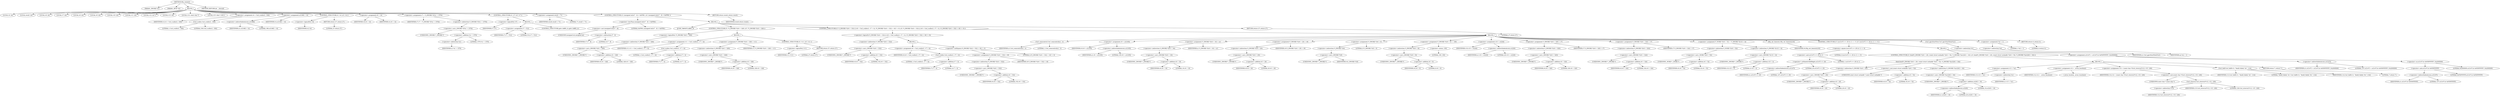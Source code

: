 digraph tftp_connect {  
"1000113" [label = "(METHOD,tftp_connect)" ]
"1000114" [label = "(PARAM,_DWORD *a1)" ]
"1000115" [label = "(PARAM,_BYTE *a2)" ]
"1000116" [label = "(BLOCK,,)" ]
"1000117" [label = "(LOCAL,v4: int)" ]
"1000118" [label = "(LOCAL,result: int)" ]
"1000119" [label = "(LOCAL,v6: int)" ]
"1000120" [label = "(LOCAL,v7: int)" ]
"1000121" [label = "(LOCAL,v8: int)" ]
"1000122" [label = "(LOCAL,v9: int)" ]
"1000123" [label = "(LOCAL,v10: int)" ]
"1000124" [label = "(LOCAL,v11: int)" ]
"1000125" [label = "(LOCAL,v12: int *)" ]
"1000126" [label = "(LOCAL,v13: int)" ]
"1000127" [label = "(LOCAL,v14: const char *)" ]
"1000128" [label = "(LOCAL,v15: char [ 128 ])" ]
"1000129" [label = "(<operator>.assignment,v4 = Curl_ccalloc(1, 336))" ]
"1000130" [label = "(IDENTIFIER,v4,v4 = Curl_ccalloc(1, 336))" ]
"1000131" [label = "(Curl_ccalloc,Curl_ccalloc(1, 336))" ]
"1000132" [label = "(LITERAL,1,Curl_ccalloc(1, 336))" ]
"1000133" [label = "(LITERAL,336,Curl_ccalloc(1, 336))" ]
"1000134" [label = "(<operator>.assignment,a1[188] = v4)" ]
"1000135" [label = "(<operator>.indirectIndexAccess,a1[188])" ]
"1000136" [label = "(IDENTIFIER,a1,a1[188] = v4)" ]
"1000137" [label = "(LITERAL,188,a1[188] = v4)" ]
"1000138" [label = "(IDENTIFIER,v4,a1[188] = v4)" ]
"1000139" [label = "(CONTROL_STRUCTURE,if ( !v4 ),if ( !v4 ))" ]
"1000140" [label = "(<operator>.logicalNot,!v4)" ]
"1000141" [label = "(IDENTIFIER,v4,!v4)" ]
"1000142" [label = "(RETURN,return 27;,return 27;)" ]
"1000143" [label = "(LITERAL,27,return 27;)" ]
"1000144" [label = "(<operator>.assignment,v6 = v4)" ]
"1000145" [label = "(IDENTIFIER,v6,v6 = v4)" ]
"1000146" [label = "(IDENTIFIER,v4,v6 = v4)" ]
"1000147" [label = "(<operator>.assignment,v7 = *(_DWORD *)(*a1 + 1576))" ]
"1000148" [label = "(IDENTIFIER,v7,v7 = *(_DWORD *)(*a1 + 1576))" ]
"1000149" [label = "(<operator>.indirection,*(_DWORD *)(*a1 + 1576))" ]
"1000150" [label = "(<operator>.cast,(_DWORD *)(*a1 + 1576))" ]
"1000151" [label = "(UNKNOWN,_DWORD *,_DWORD *)" ]
"1000152" [label = "(<operator>.addition,*a1 + 1576)" ]
"1000153" [label = "(<operator>.indirection,*a1)" ]
"1000154" [label = "(IDENTIFIER,a1,*a1 + 1576)" ]
"1000155" [label = "(LITERAL,1576,*a1 + 1576)" ]
"1000156" [label = "(CONTROL_STRUCTURE,if ( !v7 ),if ( !v7 ))" ]
"1000157" [label = "(<operator>.logicalNot,!v7)" ]
"1000158" [label = "(IDENTIFIER,v7,!v7)" ]
"1000159" [label = "(BLOCK,,)" ]
"1000160" [label = "(<operator>.assignment,v7 = 512)" ]
"1000161" [label = "(IDENTIFIER,v7,v7 = 512)" ]
"1000162" [label = "(LITERAL,512,v7 = 512)" ]
"1000163" [label = "(CONTROL_STRUCTURE,goto LABEL_6;,goto LABEL_6;)" ]
"1000164" [label = "(<operator>.assignment,result = 71)" ]
"1000165" [label = "(IDENTIFIER,result,result = 71)" ]
"1000166" [label = "(LITERAL,71,result = 71)" ]
"1000167" [label = "(CONTROL_STRUCTURE,if ( (unsigned int)(v7 - 8) < 0xFFB1 ),if ( (unsigned int)(v7 - 8) < 0xFFB1 ))" ]
"1000168" [label = "(<operator>.lessThan,(unsigned int)(v7 - 8) < 0xFFB1)" ]
"1000169" [label = "(<operator>.cast,(unsigned int)(v7 - 8))" ]
"1000170" [label = "(UNKNOWN,unsigned int,unsigned int)" ]
"1000171" [label = "(<operator>.subtraction,v7 - 8)" ]
"1000172" [label = "(IDENTIFIER,v7,v7 - 8)" ]
"1000173" [label = "(LITERAL,8,v7 - 8)" ]
"1000174" [label = "(LITERAL,0xFFB1,(unsigned int)(v7 - 8) < 0xFFB1)" ]
"1000175" [label = "(BLOCK,,)" ]
"1000176" [label = "(JUMP_TARGET,LABEL_6)" ]
"1000177" [label = "(CONTROL_STRUCTURE,if ( !*(_DWORD *)(v6 + 328) ),if ( !*(_DWORD *)(v6 + 328) ))" ]
"1000178" [label = "(<operator>.logicalNot,!*(_DWORD *)(v6 + 328))" ]
"1000179" [label = "(<operator>.indirection,*(_DWORD *)(v6 + 328))" ]
"1000180" [label = "(<operator>.cast,(_DWORD *)(v6 + 328))" ]
"1000181" [label = "(UNKNOWN,_DWORD *,_DWORD *)" ]
"1000182" [label = "(<operator>.addition,v6 + 328)" ]
"1000183" [label = "(IDENTIFIER,v6,v6 + 328)" ]
"1000184" [label = "(LITERAL,328,v6 + 328)" ]
"1000185" [label = "(BLOCK,,)" ]
"1000186" [label = "(<operator>.assignment,v11 = Curl_ccalloc(1, v7 + 4))" ]
"1000187" [label = "(IDENTIFIER,v11,v11 = Curl_ccalloc(1, v7 + 4))" ]
"1000188" [label = "(Curl_ccalloc,Curl_ccalloc(1, v7 + 4))" ]
"1000189" [label = "(LITERAL,1,Curl_ccalloc(1, v7 + 4))" ]
"1000190" [label = "(<operator>.addition,v7 + 4)" ]
"1000191" [label = "(IDENTIFIER,v7,v7 + 4)" ]
"1000192" [label = "(LITERAL,4,v7 + 4)" ]
"1000193" [label = "(<operator>.assignment,*(_DWORD *)(v6 + 328) = v11)" ]
"1000194" [label = "(<operator>.indirection,*(_DWORD *)(v6 + 328))" ]
"1000195" [label = "(<operator>.cast,(_DWORD *)(v6 + 328))" ]
"1000196" [label = "(UNKNOWN,_DWORD *,_DWORD *)" ]
"1000197" [label = "(<operator>.addition,v6 + 328)" ]
"1000198" [label = "(IDENTIFIER,v6,v6 + 328)" ]
"1000199" [label = "(LITERAL,328,v6 + 328)" ]
"1000200" [label = "(IDENTIFIER,v11,*(_DWORD *)(v6 + 328) = v11)" ]
"1000201" [label = "(CONTROL_STRUCTURE,if ( !v11 ),if ( !v11 ))" ]
"1000202" [label = "(<operator>.logicalNot,!v11)" ]
"1000203" [label = "(IDENTIFIER,v11,!v11)" ]
"1000204" [label = "(RETURN,return 27;,return 27;)" ]
"1000205" [label = "(LITERAL,27,return 27;)" ]
"1000206" [label = "(CONTROL_STRUCTURE,if ( *(_DWORD *)(v6 + 332) || (v8 = Curl_ccalloc(1, v7 + 4), (*(_DWORD *)(v6 + 332) = v8) != 0) ),if ( *(_DWORD *)(v6 + 332) || (v8 = Curl_ccalloc(1, v7 + 4), (*(_DWORD *)(v6 + 332) = v8) != 0) ))" ]
"1000207" [label = "(<operator>.logicalOr,*(_DWORD *)(v6 + 332) || (v8 = Curl_ccalloc(1, v7 + 4), (*(_DWORD *)(v6 + 332) = v8) != 0))" ]
"1000208" [label = "(<operator>.indirection,*(_DWORD *)(v6 + 332))" ]
"1000209" [label = "(<operator>.cast,(_DWORD *)(v6 + 332))" ]
"1000210" [label = "(UNKNOWN,_DWORD *,_DWORD *)" ]
"1000211" [label = "(<operator>.addition,v6 + 332)" ]
"1000212" [label = "(IDENTIFIER,v6,v6 + 332)" ]
"1000213" [label = "(LITERAL,332,v6 + 332)" ]
"1000214" [label = "(BLOCK,,)" ]
"1000215" [label = "(<operator>.assignment,v8 = Curl_ccalloc(1, v7 + 4))" ]
"1000216" [label = "(IDENTIFIER,v8,v8 = Curl_ccalloc(1, v7 + 4))" ]
"1000217" [label = "(Curl_ccalloc,Curl_ccalloc(1, v7 + 4))" ]
"1000218" [label = "(LITERAL,1,Curl_ccalloc(1, v7 + 4))" ]
"1000219" [label = "(<operator>.addition,v7 + 4)" ]
"1000220" [label = "(IDENTIFIER,v7,v7 + 4)" ]
"1000221" [label = "(LITERAL,4,v7 + 4)" ]
"1000222" [label = "(<operator>.notEquals,(*(_DWORD *)(v6 + 332) = v8) != 0)" ]
"1000223" [label = "(<operator>.assignment,*(_DWORD *)(v6 + 332) = v8)" ]
"1000224" [label = "(<operator>.indirection,*(_DWORD *)(v6 + 332))" ]
"1000225" [label = "(<operator>.cast,(_DWORD *)(v6 + 332))" ]
"1000226" [label = "(UNKNOWN,_DWORD *,_DWORD *)" ]
"1000227" [label = "(<operator>.addition,v6 + 332)" ]
"1000228" [label = "(IDENTIFIER,v6,v6 + 332)" ]
"1000229" [label = "(LITERAL,332,v6 + 332)" ]
"1000230" [label = "(IDENTIFIER,v8,*(_DWORD *)(v6 + 332) = v8)" ]
"1000231" [label = "(LITERAL,0,(*(_DWORD *)(v6 + 332) = v8) != 0)" ]
"1000232" [label = "(BLOCK,,)" ]
"1000233" [label = "(Curl_conncontrol,Curl_conncontrol(a1, 1))" ]
"1000234" [label = "(IDENTIFIER,a1,Curl_conncontrol(a1, 1))" ]
"1000235" [label = "(LITERAL,1,Curl_conncontrol(a1, 1))" ]
"1000236" [label = "(<operator>.assignment,v9 = a1[105])" ]
"1000237" [label = "(IDENTIFIER,v9,v9 = a1[105])" ]
"1000238" [label = "(<operator>.indirectIndexAccess,a1[105])" ]
"1000239" [label = "(IDENTIFIER,a1,v9 = a1[105])" ]
"1000240" [label = "(LITERAL,105,v9 = a1[105])" ]
"1000241" [label = "(<operator>.assignment,*(_DWORD *)(v6 + 16) = a1)" ]
"1000242" [label = "(<operator>.indirection,*(_DWORD *)(v6 + 16))" ]
"1000243" [label = "(<operator>.cast,(_DWORD *)(v6 + 16))" ]
"1000244" [label = "(UNKNOWN,_DWORD *,_DWORD *)" ]
"1000245" [label = "(<operator>.addition,v6 + 16)" ]
"1000246" [label = "(IDENTIFIER,v6,v6 + 16)" ]
"1000247" [label = "(LITERAL,16,v6 + 16)" ]
"1000248" [label = "(IDENTIFIER,a1,*(_DWORD *)(v6 + 16) = a1)" ]
"1000249" [label = "(<operator>.assignment,*(_DWORD *)(v6 + 20) = v9)" ]
"1000250" [label = "(<operator>.indirection,*(_DWORD *)(v6 + 20))" ]
"1000251" [label = "(<operator>.cast,(_DWORD *)(v6 + 20))" ]
"1000252" [label = "(UNKNOWN,_DWORD *,_DWORD *)" ]
"1000253" [label = "(<operator>.addition,v6 + 20)" ]
"1000254" [label = "(IDENTIFIER,v6,v6 + 20)" ]
"1000255" [label = "(LITERAL,20,v6 + 20)" ]
"1000256" [label = "(IDENTIFIER,v9,*(_DWORD *)(v6 + 20) = v9)" ]
"1000257" [label = "(<operator>.assignment,*(_DWORD *)v6 = 0)" ]
"1000258" [label = "(<operator>.indirection,*(_DWORD *)v6)" ]
"1000259" [label = "(<operator>.cast,(_DWORD *)v6)" ]
"1000260" [label = "(UNKNOWN,_DWORD *,_DWORD *)" ]
"1000261" [label = "(IDENTIFIER,v6,(_DWORD *)v6)" ]
"1000262" [label = "(LITERAL,0,*(_DWORD *)v6 = 0)" ]
"1000263" [label = "(<operator>.assignment,*(_DWORD *)(v6 + 8) = -100)" ]
"1000264" [label = "(<operator>.indirection,*(_DWORD *)(v6 + 8))" ]
"1000265" [label = "(<operator>.cast,(_DWORD *)(v6 + 8))" ]
"1000266" [label = "(UNKNOWN,_DWORD *,_DWORD *)" ]
"1000267" [label = "(<operator>.addition,v6 + 8)" ]
"1000268" [label = "(IDENTIFIER,v6,v6 + 8)" ]
"1000269" [label = "(LITERAL,8,v6 + 8)" ]
"1000270" [label = "(<operator>.minus,-100)" ]
"1000271" [label = "(LITERAL,100,-100)" ]
"1000272" [label = "(<operator>.assignment,v10 = a1[20])" ]
"1000273" [label = "(IDENTIFIER,v10,v10 = a1[20])" ]
"1000274" [label = "(<operator>.indirectIndexAccess,a1[20])" ]
"1000275" [label = "(IDENTIFIER,a1,v10 = a1[20])" ]
"1000276" [label = "(LITERAL,20,v10 = a1[20])" ]
"1000277" [label = "(<operator>.assignment,*(_DWORD *)(v6 + 320) = v7)" ]
"1000278" [label = "(<operator>.indirection,*(_DWORD *)(v6 + 320))" ]
"1000279" [label = "(<operator>.cast,(_DWORD *)(v6 + 320))" ]
"1000280" [label = "(UNKNOWN,_DWORD *,_DWORD *)" ]
"1000281" [label = "(<operator>.addition,v6 + 320)" ]
"1000282" [label = "(IDENTIFIER,v6,v6 + 320)" ]
"1000283" [label = "(LITERAL,320,v6 + 320)" ]
"1000284" [label = "(IDENTIFIER,v7,*(_DWORD *)(v6 + 320) = v7)" ]
"1000285" [label = "(<operator>.assignment,*(_DWORD *)(v6 + 324) = v7)" ]
"1000286" [label = "(<operator>.indirection,*(_DWORD *)(v6 + 324))" ]
"1000287" [label = "(<operator>.cast,(_DWORD *)(v6 + 324))" ]
"1000288" [label = "(UNKNOWN,_DWORD *,_DWORD *)" ]
"1000289" [label = "(<operator>.addition,v6 + 324)" ]
"1000290" [label = "(IDENTIFIER,v6,v6 + 324)" ]
"1000291" [label = "(LITERAL,324,v6 + 324)" ]
"1000292" [label = "(IDENTIFIER,v7,*(_DWORD *)(v6 + 324) = v7)" ]
"1000293" [label = "(<operator>.assignment,*(_WORD *)(v6 + 52) = *(_DWORD *)(v10 + 4))" ]
"1000294" [label = "(<operator>.indirection,*(_WORD *)(v6 + 52))" ]
"1000295" [label = "(<operator>.cast,(_WORD *)(v6 + 52))" ]
"1000296" [label = "(UNKNOWN,_WORD *,_WORD *)" ]
"1000297" [label = "(<operator>.addition,v6 + 52)" ]
"1000298" [label = "(IDENTIFIER,v6,v6 + 52)" ]
"1000299" [label = "(LITERAL,52,v6 + 52)" ]
"1000300" [label = "(<operator>.indirection,*(_DWORD *)(v10 + 4))" ]
"1000301" [label = "(<operator>.cast,(_DWORD *)(v10 + 4))" ]
"1000302" [label = "(UNKNOWN,_DWORD *,_DWORD *)" ]
"1000303" [label = "(<operator>.addition,v10 + 4)" ]
"1000304" [label = "(IDENTIFIER,v10,v10 + 4)" ]
"1000305" [label = "(LITERAL,4,v10 + 4)" ]
"1000306" [label = "(tftp_set_timeouts,tftp_set_timeouts(v6))" ]
"1000307" [label = "(IDENTIFIER,v6,tftp_set_timeouts(v6))" ]
"1000308" [label = "(CONTROL_STRUCTURE,if ( ((a1[147] >> 25) & 1) == 0 ),if ( ((a1[147] >> 25) & 1) == 0 ))" ]
"1000309" [label = "(<operator>.equals,((a1[147] >> 25) & 1) == 0)" ]
"1000310" [label = "(<operator>.and,(a1[147] >> 25) & 1)" ]
"1000311" [label = "(<operator>.arithmeticShiftRight,a1[147] >> 25)" ]
"1000312" [label = "(<operator>.indirectIndexAccess,a1[147])" ]
"1000313" [label = "(IDENTIFIER,a1,a1[147] >> 25)" ]
"1000314" [label = "(LITERAL,147,a1[147] >> 25)" ]
"1000315" [label = "(LITERAL,25,a1[147] >> 25)" ]
"1000316" [label = "(LITERAL,1,(a1[147] >> 25) & 1)" ]
"1000317" [label = "(LITERAL,0,((a1[147] >> 25) & 1) == 0)" ]
"1000318" [label = "(BLOCK,,)" ]
"1000319" [label = "(CONTROL_STRUCTURE,if ( bind(*(_DWORD *)(v6 + 20), (const struct sockaddr *)(v6 + 52), *(_DWORD *)(a1[20] + 16)) ),if ( bind(*(_DWORD *)(v6 + 20), (const struct sockaddr *)(v6 + 52), *(_DWORD *)(a1[20] + 16)) ))" ]
"1000320" [label = "(bind,bind(*(_DWORD *)(v6 + 20), (const struct sockaddr *)(v6 + 52), *(_DWORD *)(a1[20] + 16)))" ]
"1000321" [label = "(<operator>.indirection,*(_DWORD *)(v6 + 20))" ]
"1000322" [label = "(<operator>.cast,(_DWORD *)(v6 + 20))" ]
"1000323" [label = "(UNKNOWN,_DWORD *,_DWORD *)" ]
"1000324" [label = "(<operator>.addition,v6 + 20)" ]
"1000325" [label = "(IDENTIFIER,v6,v6 + 20)" ]
"1000326" [label = "(LITERAL,20,v6 + 20)" ]
"1000327" [label = "(<operator>.cast,(const struct sockaddr *)(v6 + 52))" ]
"1000328" [label = "(UNKNOWN,const struct sockaddr *,const struct sockaddr *)" ]
"1000329" [label = "(<operator>.addition,v6 + 52)" ]
"1000330" [label = "(IDENTIFIER,v6,v6 + 52)" ]
"1000331" [label = "(LITERAL,52,v6 + 52)" ]
"1000332" [label = "(<operator>.indirection,*(_DWORD *)(a1[20] + 16))" ]
"1000333" [label = "(<operator>.cast,(_DWORD *)(a1[20] + 16))" ]
"1000334" [label = "(UNKNOWN,_DWORD *,_DWORD *)" ]
"1000335" [label = "(<operator>.addition,a1[20] + 16)" ]
"1000336" [label = "(<operator>.indirectIndexAccess,a1[20])" ]
"1000337" [label = "(IDENTIFIER,a1,a1[20] + 16)" ]
"1000338" [label = "(LITERAL,20,a1[20] + 16)" ]
"1000339" [label = "(LITERAL,16,a1[20] + 16)" ]
"1000340" [label = "(BLOCK,,)" ]
"1000341" [label = "(<operator>.assignment,v13 = *a1)" ]
"1000342" [label = "(IDENTIFIER,v13,v13 = *a1)" ]
"1000343" [label = "(<operator>.indirection,*a1)" ]
"1000344" [label = "(IDENTIFIER,a1,v13 = *a1)" ]
"1000345" [label = "(<operator>.assignment,v12 = _errno_location())" ]
"1000346" [label = "(IDENTIFIER,v12,v12 = _errno_location())" ]
"1000347" [label = "(_errno_location,_errno_location())" ]
"1000348" [label = "(<operator>.assignment,v14 = (const char *)Curl_strerror(*v12, v15, 128))" ]
"1000349" [label = "(IDENTIFIER,v14,v14 = (const char *)Curl_strerror(*v12, v15, 128))" ]
"1000350" [label = "(<operator>.cast,(const char *)Curl_strerror(*v12, v15, 128))" ]
"1000351" [label = "(UNKNOWN,const char *,const char *)" ]
"1000352" [label = "(Curl_strerror,Curl_strerror(*v12, v15, 128))" ]
"1000353" [label = "(<operator>.indirection,*v12)" ]
"1000354" [label = "(IDENTIFIER,v12,Curl_strerror(*v12, v15, 128))" ]
"1000355" [label = "(IDENTIFIER,v15,Curl_strerror(*v12, v15, 128))" ]
"1000356" [label = "(LITERAL,128,Curl_strerror(*v12, v15, 128))" ]
"1000357" [label = "(Curl_failf,Curl_failf(v13, \"bind() failed; %s\", v14))" ]
"1000358" [label = "(IDENTIFIER,v13,Curl_failf(v13, \"bind() failed; %s\", v14))" ]
"1000359" [label = "(LITERAL,\"bind() failed; %s\",Curl_failf(v13, \"bind() failed; %s\", v14))" ]
"1000360" [label = "(IDENTIFIER,v14,Curl_failf(v13, \"bind() failed; %s\", v14))" ]
"1000361" [label = "(RETURN,return 7;,return 7;)" ]
"1000362" [label = "(LITERAL,7,return 7;)" ]
"1000363" [label = "(<operator>.assignment,a1[147] = a1[147] & 0xFDFFFFFF | 0x2000000)" ]
"1000364" [label = "(<operator>.indirectIndexAccess,a1[147])" ]
"1000365" [label = "(IDENTIFIER,a1,a1[147] = a1[147] & 0xFDFFFFFF | 0x2000000)" ]
"1000366" [label = "(LITERAL,147,a1[147] = a1[147] & 0xFDFFFFFF | 0x2000000)" ]
"1000367" [label = "(<operator>.or,a1[147] & 0xFDFFFFFF | 0x2000000)" ]
"1000368" [label = "(<operator>.and,a1[147] & 0xFDFFFFFF)" ]
"1000369" [label = "(<operator>.indirectIndexAccess,a1[147])" ]
"1000370" [label = "(IDENTIFIER,a1,a1[147] & 0xFDFFFFFF)" ]
"1000371" [label = "(LITERAL,147,a1[147] & 0xFDFFFFFF)" ]
"1000372" [label = "(LITERAL,0xFDFFFFFF,a1[147] & 0xFDFFFFFF)" ]
"1000373" [label = "(LITERAL,0x2000000,a1[147] & 0xFDFFFFFF | 0x2000000)" ]
"1000374" [label = "(Curl_pgrsStartNow,Curl_pgrsStartNow(*a1))" ]
"1000375" [label = "(<operator>.indirection,*a1)" ]
"1000376" [label = "(IDENTIFIER,a1,Curl_pgrsStartNow(*a1))" ]
"1000377" [label = "(<operator>.assignment,*a2 = 1)" ]
"1000378" [label = "(<operator>.indirection,*a2)" ]
"1000379" [label = "(IDENTIFIER,a2,*a2 = 1)" ]
"1000380" [label = "(LITERAL,1,*a2 = 1)" ]
"1000381" [label = "(RETURN,return 0;,return 0;)" ]
"1000382" [label = "(LITERAL,0,return 0;)" ]
"1000383" [label = "(RETURN,return 27;,return 27;)" ]
"1000384" [label = "(LITERAL,27,return 27;)" ]
"1000385" [label = "(RETURN,return result;,return result;)" ]
"1000386" [label = "(IDENTIFIER,result,return result;)" ]
"1000387" [label = "(METHOD_RETURN,int __fastcall)" ]
  "1000113" -> "1000114" 
  "1000113" -> "1000115" 
  "1000113" -> "1000116" 
  "1000113" -> "1000387" 
  "1000116" -> "1000117" 
  "1000116" -> "1000118" 
  "1000116" -> "1000119" 
  "1000116" -> "1000120" 
  "1000116" -> "1000121" 
  "1000116" -> "1000122" 
  "1000116" -> "1000123" 
  "1000116" -> "1000124" 
  "1000116" -> "1000125" 
  "1000116" -> "1000126" 
  "1000116" -> "1000127" 
  "1000116" -> "1000128" 
  "1000116" -> "1000129" 
  "1000116" -> "1000134" 
  "1000116" -> "1000139" 
  "1000116" -> "1000144" 
  "1000116" -> "1000147" 
  "1000116" -> "1000156" 
  "1000116" -> "1000164" 
  "1000116" -> "1000167" 
  "1000116" -> "1000385" 
  "1000129" -> "1000130" 
  "1000129" -> "1000131" 
  "1000131" -> "1000132" 
  "1000131" -> "1000133" 
  "1000134" -> "1000135" 
  "1000134" -> "1000138" 
  "1000135" -> "1000136" 
  "1000135" -> "1000137" 
  "1000139" -> "1000140" 
  "1000139" -> "1000142" 
  "1000140" -> "1000141" 
  "1000142" -> "1000143" 
  "1000144" -> "1000145" 
  "1000144" -> "1000146" 
  "1000147" -> "1000148" 
  "1000147" -> "1000149" 
  "1000149" -> "1000150" 
  "1000150" -> "1000151" 
  "1000150" -> "1000152" 
  "1000152" -> "1000153" 
  "1000152" -> "1000155" 
  "1000153" -> "1000154" 
  "1000156" -> "1000157" 
  "1000156" -> "1000159" 
  "1000157" -> "1000158" 
  "1000159" -> "1000160" 
  "1000159" -> "1000163" 
  "1000160" -> "1000161" 
  "1000160" -> "1000162" 
  "1000164" -> "1000165" 
  "1000164" -> "1000166" 
  "1000167" -> "1000168" 
  "1000167" -> "1000175" 
  "1000168" -> "1000169" 
  "1000168" -> "1000174" 
  "1000169" -> "1000170" 
  "1000169" -> "1000171" 
  "1000171" -> "1000172" 
  "1000171" -> "1000173" 
  "1000175" -> "1000176" 
  "1000175" -> "1000177" 
  "1000175" -> "1000206" 
  "1000175" -> "1000383" 
  "1000177" -> "1000178" 
  "1000177" -> "1000185" 
  "1000178" -> "1000179" 
  "1000179" -> "1000180" 
  "1000180" -> "1000181" 
  "1000180" -> "1000182" 
  "1000182" -> "1000183" 
  "1000182" -> "1000184" 
  "1000185" -> "1000186" 
  "1000185" -> "1000193" 
  "1000185" -> "1000201" 
  "1000186" -> "1000187" 
  "1000186" -> "1000188" 
  "1000188" -> "1000189" 
  "1000188" -> "1000190" 
  "1000190" -> "1000191" 
  "1000190" -> "1000192" 
  "1000193" -> "1000194" 
  "1000193" -> "1000200" 
  "1000194" -> "1000195" 
  "1000195" -> "1000196" 
  "1000195" -> "1000197" 
  "1000197" -> "1000198" 
  "1000197" -> "1000199" 
  "1000201" -> "1000202" 
  "1000201" -> "1000204" 
  "1000202" -> "1000203" 
  "1000204" -> "1000205" 
  "1000206" -> "1000207" 
  "1000206" -> "1000232" 
  "1000207" -> "1000208" 
  "1000207" -> "1000214" 
  "1000208" -> "1000209" 
  "1000209" -> "1000210" 
  "1000209" -> "1000211" 
  "1000211" -> "1000212" 
  "1000211" -> "1000213" 
  "1000214" -> "1000215" 
  "1000214" -> "1000222" 
  "1000215" -> "1000216" 
  "1000215" -> "1000217" 
  "1000217" -> "1000218" 
  "1000217" -> "1000219" 
  "1000219" -> "1000220" 
  "1000219" -> "1000221" 
  "1000222" -> "1000223" 
  "1000222" -> "1000231" 
  "1000223" -> "1000224" 
  "1000223" -> "1000230" 
  "1000224" -> "1000225" 
  "1000225" -> "1000226" 
  "1000225" -> "1000227" 
  "1000227" -> "1000228" 
  "1000227" -> "1000229" 
  "1000232" -> "1000233" 
  "1000232" -> "1000236" 
  "1000232" -> "1000241" 
  "1000232" -> "1000249" 
  "1000232" -> "1000257" 
  "1000232" -> "1000263" 
  "1000232" -> "1000272" 
  "1000232" -> "1000277" 
  "1000232" -> "1000285" 
  "1000232" -> "1000293" 
  "1000232" -> "1000306" 
  "1000232" -> "1000308" 
  "1000232" -> "1000374" 
  "1000232" -> "1000377" 
  "1000232" -> "1000381" 
  "1000233" -> "1000234" 
  "1000233" -> "1000235" 
  "1000236" -> "1000237" 
  "1000236" -> "1000238" 
  "1000238" -> "1000239" 
  "1000238" -> "1000240" 
  "1000241" -> "1000242" 
  "1000241" -> "1000248" 
  "1000242" -> "1000243" 
  "1000243" -> "1000244" 
  "1000243" -> "1000245" 
  "1000245" -> "1000246" 
  "1000245" -> "1000247" 
  "1000249" -> "1000250" 
  "1000249" -> "1000256" 
  "1000250" -> "1000251" 
  "1000251" -> "1000252" 
  "1000251" -> "1000253" 
  "1000253" -> "1000254" 
  "1000253" -> "1000255" 
  "1000257" -> "1000258" 
  "1000257" -> "1000262" 
  "1000258" -> "1000259" 
  "1000259" -> "1000260" 
  "1000259" -> "1000261" 
  "1000263" -> "1000264" 
  "1000263" -> "1000270" 
  "1000264" -> "1000265" 
  "1000265" -> "1000266" 
  "1000265" -> "1000267" 
  "1000267" -> "1000268" 
  "1000267" -> "1000269" 
  "1000270" -> "1000271" 
  "1000272" -> "1000273" 
  "1000272" -> "1000274" 
  "1000274" -> "1000275" 
  "1000274" -> "1000276" 
  "1000277" -> "1000278" 
  "1000277" -> "1000284" 
  "1000278" -> "1000279" 
  "1000279" -> "1000280" 
  "1000279" -> "1000281" 
  "1000281" -> "1000282" 
  "1000281" -> "1000283" 
  "1000285" -> "1000286" 
  "1000285" -> "1000292" 
  "1000286" -> "1000287" 
  "1000287" -> "1000288" 
  "1000287" -> "1000289" 
  "1000289" -> "1000290" 
  "1000289" -> "1000291" 
  "1000293" -> "1000294" 
  "1000293" -> "1000300" 
  "1000294" -> "1000295" 
  "1000295" -> "1000296" 
  "1000295" -> "1000297" 
  "1000297" -> "1000298" 
  "1000297" -> "1000299" 
  "1000300" -> "1000301" 
  "1000301" -> "1000302" 
  "1000301" -> "1000303" 
  "1000303" -> "1000304" 
  "1000303" -> "1000305" 
  "1000306" -> "1000307" 
  "1000308" -> "1000309" 
  "1000308" -> "1000318" 
  "1000309" -> "1000310" 
  "1000309" -> "1000317" 
  "1000310" -> "1000311" 
  "1000310" -> "1000316" 
  "1000311" -> "1000312" 
  "1000311" -> "1000315" 
  "1000312" -> "1000313" 
  "1000312" -> "1000314" 
  "1000318" -> "1000319" 
  "1000318" -> "1000363" 
  "1000319" -> "1000320" 
  "1000319" -> "1000340" 
  "1000320" -> "1000321" 
  "1000320" -> "1000327" 
  "1000320" -> "1000332" 
  "1000321" -> "1000322" 
  "1000322" -> "1000323" 
  "1000322" -> "1000324" 
  "1000324" -> "1000325" 
  "1000324" -> "1000326" 
  "1000327" -> "1000328" 
  "1000327" -> "1000329" 
  "1000329" -> "1000330" 
  "1000329" -> "1000331" 
  "1000332" -> "1000333" 
  "1000333" -> "1000334" 
  "1000333" -> "1000335" 
  "1000335" -> "1000336" 
  "1000335" -> "1000339" 
  "1000336" -> "1000337" 
  "1000336" -> "1000338" 
  "1000340" -> "1000341" 
  "1000340" -> "1000345" 
  "1000340" -> "1000348" 
  "1000340" -> "1000357" 
  "1000340" -> "1000361" 
  "1000341" -> "1000342" 
  "1000341" -> "1000343" 
  "1000343" -> "1000344" 
  "1000345" -> "1000346" 
  "1000345" -> "1000347" 
  "1000348" -> "1000349" 
  "1000348" -> "1000350" 
  "1000350" -> "1000351" 
  "1000350" -> "1000352" 
  "1000352" -> "1000353" 
  "1000352" -> "1000355" 
  "1000352" -> "1000356" 
  "1000353" -> "1000354" 
  "1000357" -> "1000358" 
  "1000357" -> "1000359" 
  "1000357" -> "1000360" 
  "1000361" -> "1000362" 
  "1000363" -> "1000364" 
  "1000363" -> "1000367" 
  "1000364" -> "1000365" 
  "1000364" -> "1000366" 
  "1000367" -> "1000368" 
  "1000367" -> "1000373" 
  "1000368" -> "1000369" 
  "1000368" -> "1000372" 
  "1000369" -> "1000370" 
  "1000369" -> "1000371" 
  "1000374" -> "1000375" 
  "1000375" -> "1000376" 
  "1000377" -> "1000378" 
  "1000377" -> "1000380" 
  "1000378" -> "1000379" 
  "1000381" -> "1000382" 
  "1000383" -> "1000384" 
  "1000385" -> "1000386" 
}
